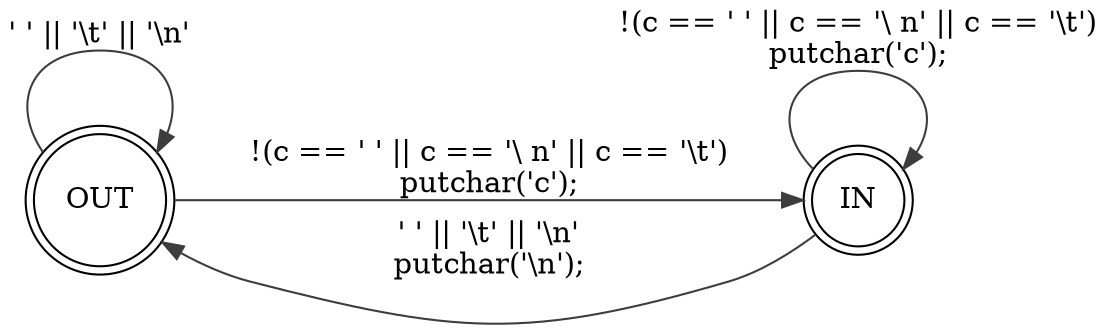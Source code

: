 digraph maquina_de_estados {
	rankdir=LR;
	ranksep=1;
	nodesep=0.5;

	node [shape = doublecircle]; OUT IN
	OUT -> OUT [ label = "' ' || '\\t' || '\\n'"  color="grey24" ];
	OUT -> IN [ label = "!(c == ' ' || c == '\\ n' || c == '\\t')\nputchar(\'\c\');" color="grey24" ];
	IN -> IN [ label = "!(c == ' ' || c == '\\ n' || c == '\\t')\nputchar(\'\c\');" color="grey24" ];
	IN -> OUT [ label = "' ' || '\\t' || '\\n'\nputchar(\'\\n\');" color="grey24" ];
}
